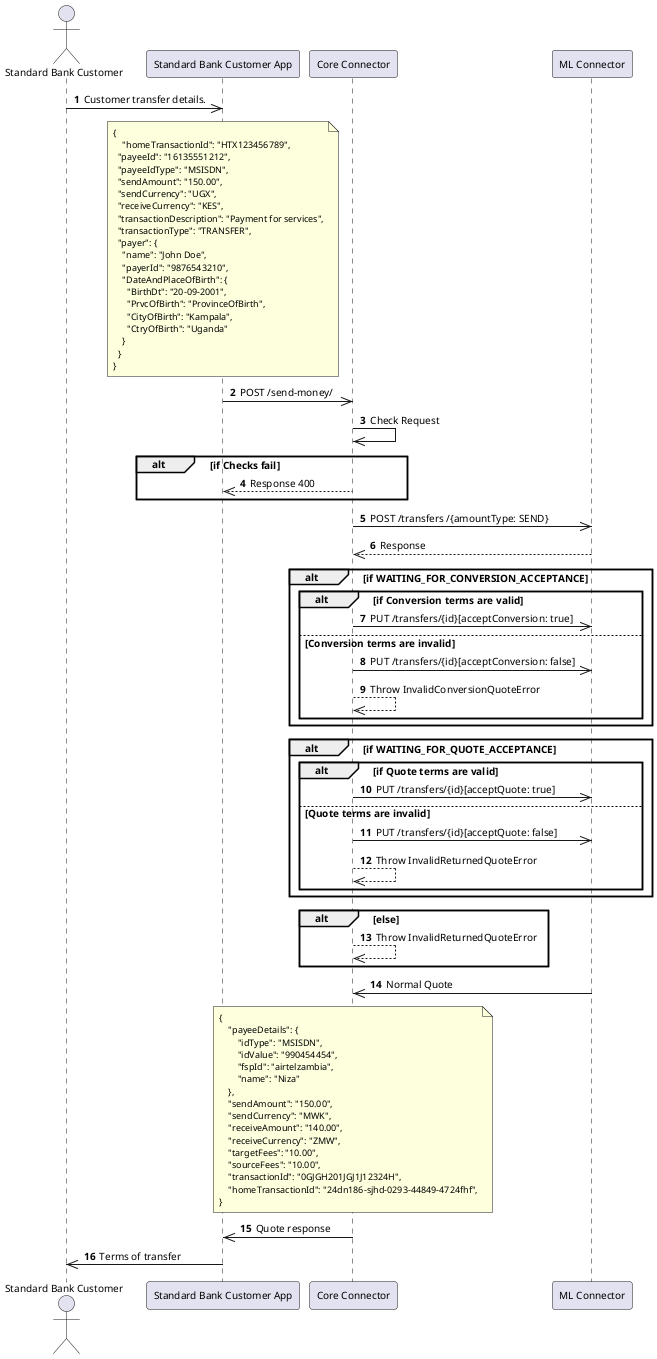 @startuml name="initiate-transfer"

skinparam defaultFontSize 10
skinparam NoteFontSize 9
skinparam NoteFontName "Courier New"  ' Monospace font
skinparam wrapWidth 50                ' Set the width of the note

autonumber

actor "Standard Bank Customer" as Customer
participant "Standard Bank Customer App" as App
participant "Core Connector" as Core
participant "ML Connector" as ML

Customer ->> App: Customer transfer details.


note over App
{
    "homeTransactionId": "HTX123456789",
  "payeeId": "16135551212",
  "payeeIdType": "MSISDN",
  "sendAmount": "150.00",
  "sendCurrency": "UGX",
  "receiveCurrency": "KES",
  "transactionDescription": "Payment for services",
  "transactionType": "TRANSFER",
  "payer": {
    "name": "John Doe",
    "payerId": "9876543210",
    "DateAndPlaceOfBirth": {
      "BirthDt": "20-09-2001",
      "PrvcOfBirth": "ProvinceOfBirth",
      "CityOfBirth": "Kampala",
      "CtryOfBirth": "Uganda"
    }
  }
}
end note
App ->> Core: POST /send-money/ 


Core ->> Core: Check Request

alt if Checks fail
    Core -->> App: Response 400
end



Core ->> ML: POST /transfers /{amountType: SEND} 
ML -->> Core: Response

alt if WAITING_FOR_CONVERSION_ACCEPTANCE
    alt if Conversion terms are valid
        Core ->> ML: PUT /transfers/{id}[acceptConversion: true]
    else Conversion terms are invalid
        Core ->> ML: PUT /transfers/{id}[acceptConversion: false]
        Core -->> Core: Throw InvalidConversionQuoteError
    end
end

alt if WAITING_FOR_QUOTE_ACCEPTANCE
    alt if Quote terms are valid
        Core ->> ML: PUT /transfers/{id}[acceptQuote: true]
    else Quote terms are invalid
        Core ->> ML: PUT /transfers/{id}[acceptQuote: false]
        Core -->> Core: Throw InvalidReturnedQuoteError
    end
end

alt else
    Core -->> Core: Throw InvalidReturnedQuoteError
end

ML ->> Core: Normal Quote

note over Core
{
    "payeeDetails": {
        "idType": "MSISDN",
        "idValue": "990454454",
        "fspId": "airtelzambia",
        "name": "Niza"
    },
    "sendAmount": "150.00",
    "sendCurrency": "MWK",
    "receiveAmount": "140.00",
    "receiveCurrency": "ZMW",
    "targetFees": "10.00",
    "sourceFees": "10.00",
    "transactionId": "0GJGH201JGJ1J12324H",
    "homeTransactionId": "24dn186-sjhd-0293-44849-4724fhf",
}
end note
Core ->> App: Quote response

App ->> Customer: Terms of transfer

@enduml
